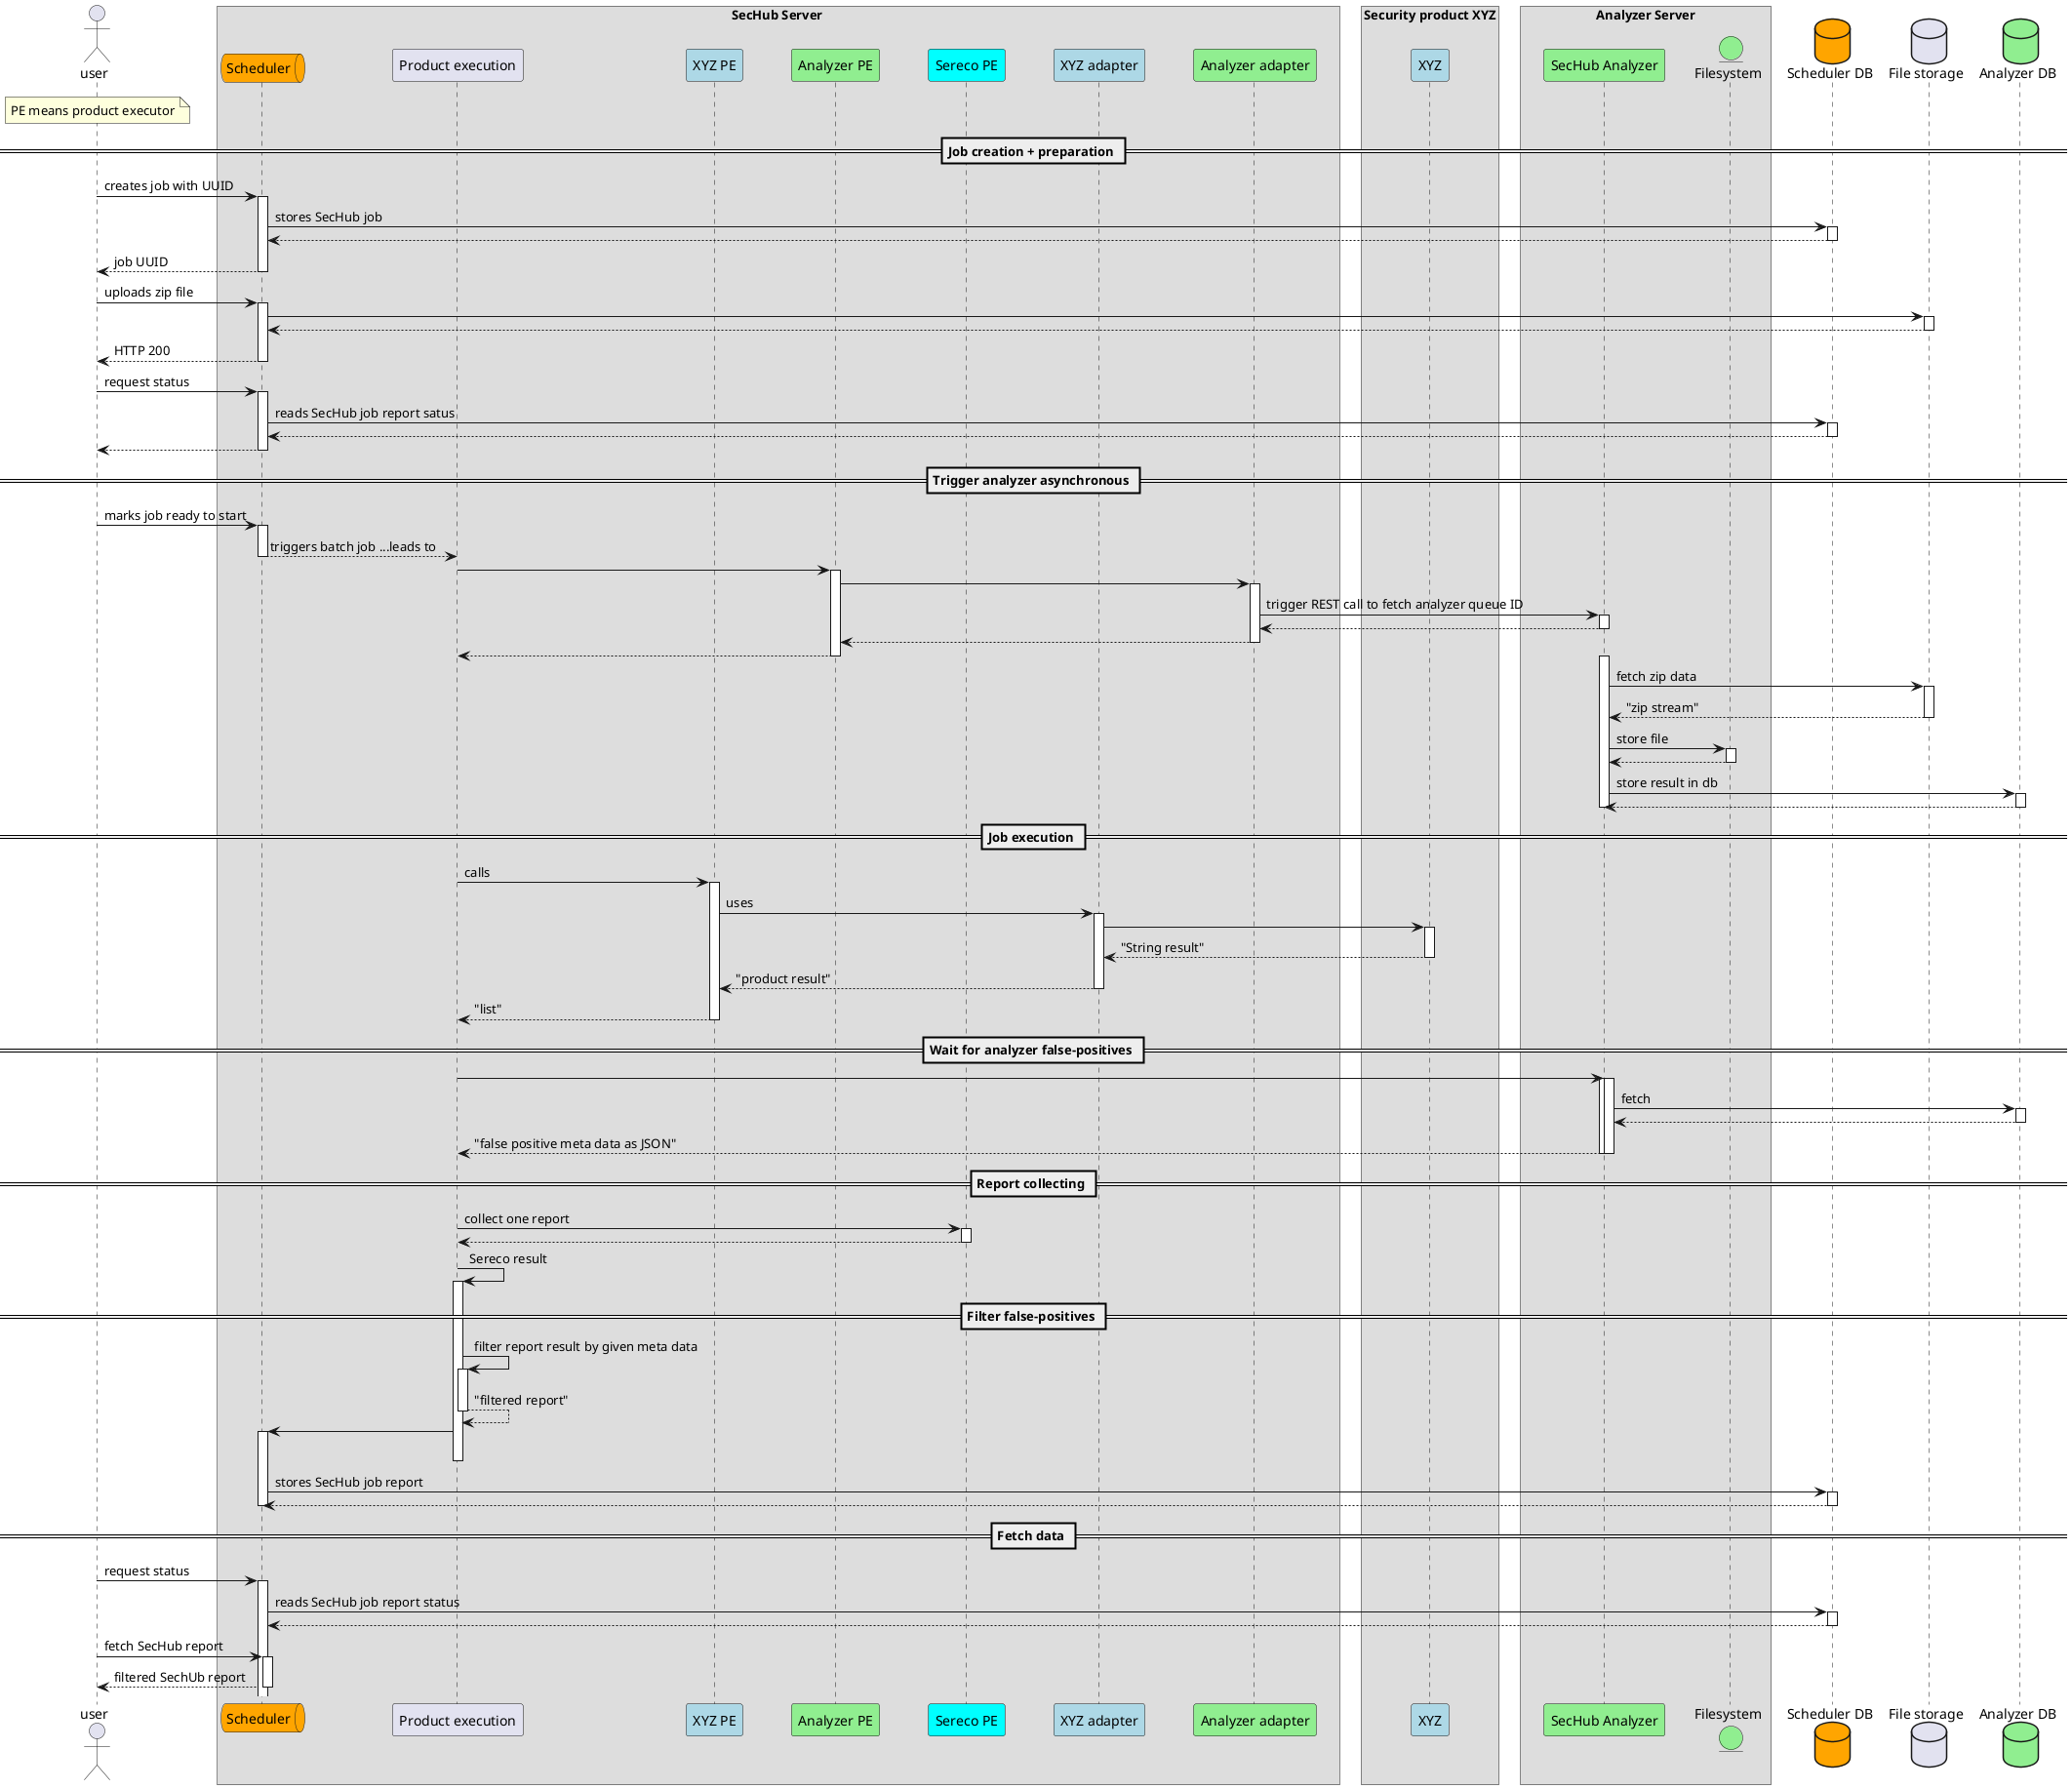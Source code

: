 @startuml 

skinparam ParticipantPadding 20
skinparam BoxPadding 10

actor user 

note over of user
    PE means product executor
end note

box "SecHub Server "
    queue Scheduler as "Scheduler" #orange
    participant ProductExecution  as "Product execution"
    participant ProductExecutor as "XYZ PE" #lightblue
    participant AnalyzerProductExecutor as "Analyzer PE" #lightgreen
    participant SerecoProductExecutor as "Sereco PE" #cyan
    participant ProductAdapter as "XYZ adapter" #lightblue
    participant AnalyzerProductAdapter as "Analyzer adapter" #lightgreen
end box

box "Security product XYZ"
    participant SecurityProductXYZ as "XYZ" #lightblue
end box

box "Analyzer Server"
    participant Analyzer as "SecHub Analyzer" #lightgreen
    entity FileSystem as "Filesystem" #lightgreen
end box
database SchedulerDB as "Scheduler DB" #orange
database Storage as "File storage"
database AnalyzerDB as "Analyzer DB" #lightgreen


autoactivate on
== Job creation + preparation == 
'create job 
user->Scheduler: creates job with UUID
Scheduler -> SchedulerDB: stores SecHub job
return
return job UUID

'upload zip file 
user->Scheduler: uploads zip file 
Scheduler -> Storage
return 
return HTTP 200 

user -> Scheduler:request status
Scheduler -> SchedulerDB: reads SecHub job report satus
return
return

== Trigger analyzer asynchronous == 
'mark job as ready to launch 
user->Scheduler: marks job ready to start

Scheduler --> ProductExecution: triggers batch job ...leads to
ProductExecution -> AnalyzerProductExecutor 
AnalyzerProductExecutor ->AnalyzerProductAdapter
AnalyzerProductAdapter -> Analyzer: trigger REST call to fetch analyzer queue ID
return
return
return 
activate Analyzer
Analyzer -> Storage: fetch zip data
return "zip stream" 
Analyzer -> FileSystem : store file
return
Analyzer ->AnalyzerDB : store result in db
return
deactivate Analyzer
== Job execution == 

ProductExecution -> ProductExecutor: calls
ProductExecutor -> ProductAdapter: uses
ProductAdapter -> SecurityProductXYZ 
return "String result"
return "product result"
return "list"

== Wait for analyzer false-positives == 
deactivate Analyzer
ProductExecution -> Analyzer
activate Analyzer
Analyzer -> AnalyzerDB : fetch
return 
return "false positive meta data as JSON"
deactivate Analyzer #ffccaa

== Report collecting ==
ProductExecution -> SerecoProductExecutor: collect one report
return
ProductExecution -> ProductExecution : Sereco result

== Filter false-positives ==  
ProductExecution -> ProductExecution : filter report result by given meta data
return "filtered report"
ProductExecution -> Scheduler
deactivate ProductExecution 

Scheduler -> SchedulerDB: stores SecHub job report
return 
deactivate Scheduler
 
== Fetch data == 

user -> Scheduler:request status
Scheduler -> SchedulerDB: reads SecHub job report status
return

user -> Scheduler:fetch SecHub report
return filtered SechUb report
@enduml 
